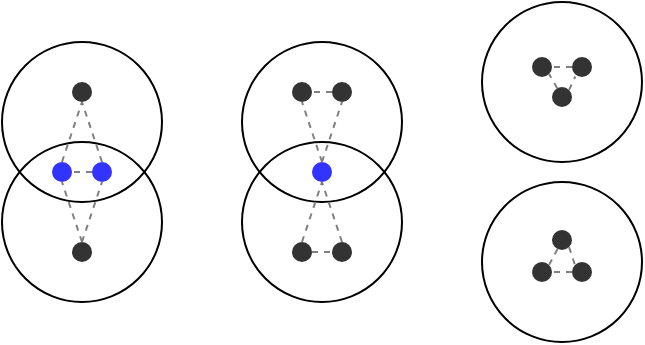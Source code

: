 <mxfile version="16.5.1" type="device"><diagram id="RkOJcQkw0eVGN41ZKkPc" name="Page-1"><mxGraphModel dx="677" dy="416" grid="1" gridSize="10" guides="1" tooltips="1" connect="1" arrows="1" fold="1" page="1" pageScale="1" pageWidth="1169" pageHeight="827" math="0" shadow="0"><root><mxCell id="0"/><mxCell id="1" parent="0"/><mxCell id="T1bLgaJ_v4_osS0F_2Nt-1" value="" style="ellipse;whiteSpace=wrap;html=1;aspect=fixed;fillColor=none;" parent="1" vertex="1"><mxGeometry x="110" y="60" width="80" height="80" as="geometry"/></mxCell><mxCell id="T1bLgaJ_v4_osS0F_2Nt-2" value="" style="ellipse;whiteSpace=wrap;html=1;aspect=fixed;fillColor=none;" parent="1" vertex="1"><mxGeometry x="110" y="110" width="80" height="80" as="geometry"/></mxCell><mxCell id="T1bLgaJ_v4_osS0F_2Nt-3" value="" style="ellipse;whiteSpace=wrap;html=1;aspect=fixed;fillColor=#333333;strokeColor=none;" parent="1" vertex="1"><mxGeometry x="145" y="80" width="10" height="10" as="geometry"/></mxCell><mxCell id="T1bLgaJ_v4_osS0F_2Nt-7" value="" style="ellipse;whiteSpace=wrap;html=1;aspect=fixed;fillColor=#3333FF;strokeColor=none;" parent="1" vertex="1"><mxGeometry x="135" y="120" width="10" height="10" as="geometry"/></mxCell><mxCell id="T1bLgaJ_v4_osS0F_2Nt-8" value="" style="ellipse;whiteSpace=wrap;html=1;aspect=fixed;fillColor=#3333FF;strokeColor=none;" parent="1" vertex="1"><mxGeometry x="155" y="120" width="10" height="10" as="geometry"/></mxCell><mxCell id="T1bLgaJ_v4_osS0F_2Nt-9" value="" style="ellipse;whiteSpace=wrap;html=1;aspect=fixed;fillColor=#333333;strokeColor=none;" parent="1" vertex="1"><mxGeometry x="145" y="160" width="10" height="10" as="geometry"/></mxCell><mxCell id="T1bLgaJ_v4_osS0F_2Nt-10" value="" style="ellipse;whiteSpace=wrap;html=1;aspect=fixed;fillColor=none;" parent="1" vertex="1"><mxGeometry x="230" y="60" width="80" height="80" as="geometry"/></mxCell><mxCell id="T1bLgaJ_v4_osS0F_2Nt-11" value="" style="ellipse;whiteSpace=wrap;html=1;aspect=fixed;fillColor=none;" parent="1" vertex="1"><mxGeometry x="230" y="110" width="80" height="80" as="geometry"/></mxCell><mxCell id="T1bLgaJ_v4_osS0F_2Nt-13" value="" style="ellipse;whiteSpace=wrap;html=1;aspect=fixed;fillColor=#333333;strokeColor=none;" parent="1" vertex="1"><mxGeometry x="255" y="80" width="10" height="10" as="geometry"/></mxCell><mxCell id="T1bLgaJ_v4_osS0F_2Nt-14" value="" style="ellipse;whiteSpace=wrap;html=1;aspect=fixed;fillColor=#333333;strokeColor=none;" parent="1" vertex="1"><mxGeometry x="275" y="80" width="10" height="10" as="geometry"/></mxCell><mxCell id="T1bLgaJ_v4_osS0F_2Nt-15" value="" style="ellipse;whiteSpace=wrap;html=1;aspect=fixed;fillColor=#3333FF;strokeColor=none;" parent="1" vertex="1"><mxGeometry x="265" y="120" width="10" height="10" as="geometry"/></mxCell><mxCell id="T1bLgaJ_v4_osS0F_2Nt-16" value="" style="ellipse;whiteSpace=wrap;html=1;aspect=fixed;fillColor=#333333;strokeColor=none;" parent="1" vertex="1"><mxGeometry x="255" y="160" width="10" height="10" as="geometry"/></mxCell><mxCell id="T1bLgaJ_v4_osS0F_2Nt-17" value="" style="ellipse;whiteSpace=wrap;html=1;aspect=fixed;fillColor=#333333;strokeColor=none;" parent="1" vertex="1"><mxGeometry x="275" y="160" width="10" height="10" as="geometry"/></mxCell><mxCell id="T1bLgaJ_v4_osS0F_2Nt-18" value="" style="ellipse;whiteSpace=wrap;html=1;aspect=fixed;fillColor=none;" parent="1" vertex="1"><mxGeometry x="350" y="40" width="80" height="80" as="geometry"/></mxCell><mxCell id="T1bLgaJ_v4_osS0F_2Nt-19" value="" style="ellipse;whiteSpace=wrap;html=1;aspect=fixed;fillColor=none;" parent="1" vertex="1"><mxGeometry x="350" y="130" width="80" height="80" as="geometry"/></mxCell><mxCell id="T1bLgaJ_v4_osS0F_2Nt-20" value="" style="ellipse;whiteSpace=wrap;html=1;aspect=fixed;fillColor=#333333;strokeColor=none;" parent="1" vertex="1"><mxGeometry x="375" y="67.5" width="10" height="10" as="geometry"/></mxCell><mxCell id="T1bLgaJ_v4_osS0F_2Nt-21" value="" style="ellipse;whiteSpace=wrap;html=1;aspect=fixed;fillColor=#333333;strokeColor=none;" parent="1" vertex="1"><mxGeometry x="395" y="67.5" width="10" height="10" as="geometry"/></mxCell><mxCell id="T1bLgaJ_v4_osS0F_2Nt-22" value="" style="ellipse;whiteSpace=wrap;html=1;aspect=fixed;fillColor=#333333;strokeColor=none;" parent="1" vertex="1"><mxGeometry x="385" y="82.5" width="10" height="10" as="geometry"/></mxCell><mxCell id="8PbyX6u3HgcQz00IOfbW-1" value="" style="endArrow=none;dashed=1;html=1;rounded=0;entryX=0.5;entryY=1;entryDx=0;entryDy=0;exitX=0.5;exitY=0;exitDx=0;exitDy=0;strokeColor=#808080;" edge="1" parent="1" source="T1bLgaJ_v4_osS0F_2Nt-7" target="T1bLgaJ_v4_osS0F_2Nt-3"><mxGeometry width="50" height="50" relative="1" as="geometry"><mxPoint x="105" y="140" as="sourcePoint"/><mxPoint x="155" y="90" as="targetPoint"/></mxGeometry></mxCell><mxCell id="8PbyX6u3HgcQz00IOfbW-2" value="" style="endArrow=none;dashed=1;html=1;rounded=0;entryX=0.5;entryY=1;entryDx=0;entryDy=0;exitX=0.5;exitY=0;exitDx=0;exitDy=0;strokeColor=#808080;" edge="1" parent="1" source="T1bLgaJ_v4_osS0F_2Nt-8" target="T1bLgaJ_v4_osS0F_2Nt-3"><mxGeometry width="50" height="50" relative="1" as="geometry"><mxPoint x="150" y="130" as="sourcePoint"/><mxPoint x="160" y="100" as="targetPoint"/></mxGeometry></mxCell><mxCell id="8PbyX6u3HgcQz00IOfbW-3" value="" style="endArrow=none;dashed=1;html=1;rounded=0;entryX=1;entryY=0.5;entryDx=0;entryDy=0;exitX=0;exitY=0.5;exitDx=0;exitDy=0;strokeColor=#808080;" edge="1" parent="1" source="T1bLgaJ_v4_osS0F_2Nt-8" target="T1bLgaJ_v4_osS0F_2Nt-7"><mxGeometry width="50" height="50" relative="1" as="geometry"><mxPoint x="170" y="130" as="sourcePoint"/><mxPoint x="160" y="100" as="targetPoint"/></mxGeometry></mxCell><mxCell id="8PbyX6u3HgcQz00IOfbW-4" value="" style="endArrow=none;dashed=1;html=1;rounded=0;entryX=0.5;entryY=1;entryDx=0;entryDy=0;exitX=0.5;exitY=0;exitDx=0;exitDy=0;strokeColor=#808080;" edge="1" parent="1" source="T1bLgaJ_v4_osS0F_2Nt-9" target="T1bLgaJ_v4_osS0F_2Nt-8"><mxGeometry width="50" height="50" relative="1" as="geometry"><mxPoint x="180" y="140" as="sourcePoint"/><mxPoint x="170" y="110" as="targetPoint"/></mxGeometry></mxCell><mxCell id="8PbyX6u3HgcQz00IOfbW-5" value="" style="endArrow=none;dashed=1;html=1;rounded=0;entryX=0.5;entryY=1;entryDx=0;entryDy=0;exitX=0.5;exitY=0;exitDx=0;exitDy=0;strokeColor=#808080;" edge="1" parent="1" source="T1bLgaJ_v4_osS0F_2Nt-9" target="T1bLgaJ_v4_osS0F_2Nt-7"><mxGeometry width="50" height="50" relative="1" as="geometry"><mxPoint x="190" y="150" as="sourcePoint"/><mxPoint x="180" y="120" as="targetPoint"/></mxGeometry></mxCell><mxCell id="8PbyX6u3HgcQz00IOfbW-6" value="" style="endArrow=none;dashed=1;html=1;rounded=0;entryX=0.5;entryY=1;entryDx=0;entryDy=0;exitX=0.5;exitY=0;exitDx=0;exitDy=0;strokeColor=#808080;" edge="1" parent="1" source="T1bLgaJ_v4_osS0F_2Nt-15" target="T1bLgaJ_v4_osS0F_2Nt-13"><mxGeometry width="50" height="50" relative="1" as="geometry"><mxPoint x="200" y="160" as="sourcePoint"/><mxPoint x="190" y="130" as="targetPoint"/></mxGeometry></mxCell><mxCell id="8PbyX6u3HgcQz00IOfbW-7" value="" style="endArrow=none;dashed=1;html=1;rounded=0;entryX=0.5;entryY=1;entryDx=0;entryDy=0;exitX=0.5;exitY=0;exitDx=0;exitDy=0;strokeColor=#808080;" edge="1" parent="1" source="T1bLgaJ_v4_osS0F_2Nt-15" target="T1bLgaJ_v4_osS0F_2Nt-14"><mxGeometry width="50" height="50" relative="1" as="geometry"><mxPoint x="280" y="130" as="sourcePoint"/><mxPoint x="270" y="100" as="targetPoint"/></mxGeometry></mxCell><mxCell id="8PbyX6u3HgcQz00IOfbW-8" value="" style="endArrow=none;dashed=1;html=1;rounded=0;strokeColor=#808080;entryX=1;entryY=0.5;entryDx=0;entryDy=0;" edge="1" parent="1" source="T1bLgaJ_v4_osS0F_2Nt-14" target="T1bLgaJ_v4_osS0F_2Nt-13"><mxGeometry width="50" height="50" relative="1" as="geometry"><mxPoint x="290" y="140" as="sourcePoint"/><mxPoint x="270" y="85" as="targetPoint"/></mxGeometry></mxCell><mxCell id="8PbyX6u3HgcQz00IOfbW-9" value="" style="endArrow=none;dashed=1;html=1;rounded=0;entryX=0.5;entryY=1;entryDx=0;entryDy=0;strokeColor=#808080;exitX=0.5;exitY=0;exitDx=0;exitDy=0;" edge="1" parent="1" source="T1bLgaJ_v4_osS0F_2Nt-17" target="T1bLgaJ_v4_osS0F_2Nt-15"><mxGeometry width="50" height="50" relative="1" as="geometry"><mxPoint x="300" y="150" as="sourcePoint"/><mxPoint x="290" y="120" as="targetPoint"/></mxGeometry></mxCell><mxCell id="8PbyX6u3HgcQz00IOfbW-10" value="" style="endArrow=none;dashed=1;html=1;rounded=0;entryX=0.5;entryY=1;entryDx=0;entryDy=0;strokeColor=#808080;exitX=0.5;exitY=0;exitDx=0;exitDy=0;" edge="1" parent="1" source="T1bLgaJ_v4_osS0F_2Nt-16" target="T1bLgaJ_v4_osS0F_2Nt-15"><mxGeometry width="50" height="50" relative="1" as="geometry"><mxPoint x="290" y="170" as="sourcePoint"/><mxPoint x="280" y="140" as="targetPoint"/></mxGeometry></mxCell><mxCell id="8PbyX6u3HgcQz00IOfbW-11" value="" style="endArrow=none;dashed=1;html=1;rounded=0;entryX=0;entryY=0.5;entryDx=0;entryDy=0;strokeColor=#808080;exitX=1;exitY=0.5;exitDx=0;exitDy=0;" edge="1" parent="1" source="T1bLgaJ_v4_osS0F_2Nt-16" target="T1bLgaJ_v4_osS0F_2Nt-17"><mxGeometry width="50" height="50" relative="1" as="geometry"><mxPoint x="270" y="170" as="sourcePoint"/><mxPoint x="280" y="140" as="targetPoint"/></mxGeometry></mxCell><mxCell id="8PbyX6u3HgcQz00IOfbW-12" value="" style="endArrow=none;dashed=1;html=1;rounded=0;entryX=1;entryY=1;entryDx=0;entryDy=0;strokeColor=#808080;" edge="1" parent="1" source="T1bLgaJ_v4_osS0F_2Nt-22" target="T1bLgaJ_v4_osS0F_2Nt-20"><mxGeometry width="50" height="50" relative="1" as="geometry"><mxPoint x="365" y="110" as="sourcePoint"/><mxPoint x="375" y="80" as="targetPoint"/></mxGeometry></mxCell><mxCell id="8PbyX6u3HgcQz00IOfbW-13" value="" style="endArrow=none;dashed=1;html=1;rounded=0;entryX=0.165;entryY=0.973;entryDx=0;entryDy=0;strokeColor=#808080;entryPerimeter=0;exitX=1;exitY=0;exitDx=0;exitDy=0;" edge="1" parent="1" source="T1bLgaJ_v4_osS0F_2Nt-22" target="T1bLgaJ_v4_osS0F_2Nt-21"><mxGeometry width="50" height="50" relative="1" as="geometry"><mxPoint x="397.546" y="93.144" as="sourcePoint"/><mxPoint x="393.536" y="86.036" as="targetPoint"/></mxGeometry></mxCell><mxCell id="8PbyX6u3HgcQz00IOfbW-14" value="" style="endArrow=none;dashed=1;html=1;rounded=0;entryX=1;entryY=0.5;entryDx=0;entryDy=0;strokeColor=#808080;exitX=0;exitY=0.5;exitDx=0;exitDy=0;" edge="1" parent="1" source="T1bLgaJ_v4_osS0F_2Nt-21" target="T1bLgaJ_v4_osS0F_2Nt-20"><mxGeometry width="50" height="50" relative="1" as="geometry"><mxPoint x="407.546" y="103.144" as="sourcePoint"/><mxPoint x="403.536" y="96.036" as="targetPoint"/></mxGeometry></mxCell><mxCell id="8PbyX6u3HgcQz00IOfbW-16" value="" style="ellipse;whiteSpace=wrap;html=1;aspect=fixed;fillColor=#333333;strokeColor=none;" vertex="1" parent="1"><mxGeometry x="375" y="170" width="10" height="10" as="geometry"/></mxCell><mxCell id="8PbyX6u3HgcQz00IOfbW-17" value="" style="ellipse;whiteSpace=wrap;html=1;aspect=fixed;fillColor=#333333;strokeColor=none;" vertex="1" parent="1"><mxGeometry x="395" y="170" width="10" height="10" as="geometry"/></mxCell><mxCell id="8PbyX6u3HgcQz00IOfbW-18" value="" style="ellipse;whiteSpace=wrap;html=1;aspect=fixed;fillColor=#333333;strokeColor=none;" vertex="1" parent="1"><mxGeometry x="385" y="154" width="10" height="10" as="geometry"/></mxCell><mxCell id="8PbyX6u3HgcQz00IOfbW-19" value="" style="endArrow=none;dashed=1;html=1;rounded=0;entryX=1;entryY=0;entryDx=0;entryDy=0;strokeColor=#808080;" edge="1" parent="1" source="8PbyX6u3HgcQz00IOfbW-18" target="8PbyX6u3HgcQz00IOfbW-16"><mxGeometry width="50" height="50" relative="1" as="geometry"><mxPoint x="365" y="212.5" as="sourcePoint"/><mxPoint x="375" y="182.5" as="targetPoint"/></mxGeometry></mxCell><mxCell id="8PbyX6u3HgcQz00IOfbW-20" value="" style="endArrow=none;dashed=1;html=1;rounded=0;entryX=0;entryY=0;entryDx=0;entryDy=0;strokeColor=#808080;exitX=1;exitY=1;exitDx=0;exitDy=0;" edge="1" parent="1" source="8PbyX6u3HgcQz00IOfbW-18" target="8PbyX6u3HgcQz00IOfbW-17"><mxGeometry width="50" height="50" relative="1" as="geometry"><mxPoint x="397.546" y="195.644" as="sourcePoint"/><mxPoint x="393.536" y="188.536" as="targetPoint"/></mxGeometry></mxCell><mxCell id="8PbyX6u3HgcQz00IOfbW-21" value="" style="endArrow=none;dashed=1;html=1;rounded=0;entryX=1;entryY=0.5;entryDx=0;entryDy=0;strokeColor=#808080;exitX=0;exitY=0.5;exitDx=0;exitDy=0;" edge="1" parent="1" source="8PbyX6u3HgcQz00IOfbW-17" target="8PbyX6u3HgcQz00IOfbW-16"><mxGeometry width="50" height="50" relative="1" as="geometry"><mxPoint x="407.546" y="205.644" as="sourcePoint"/><mxPoint x="403.536" y="198.536" as="targetPoint"/></mxGeometry></mxCell></root></mxGraphModel></diagram></mxfile>